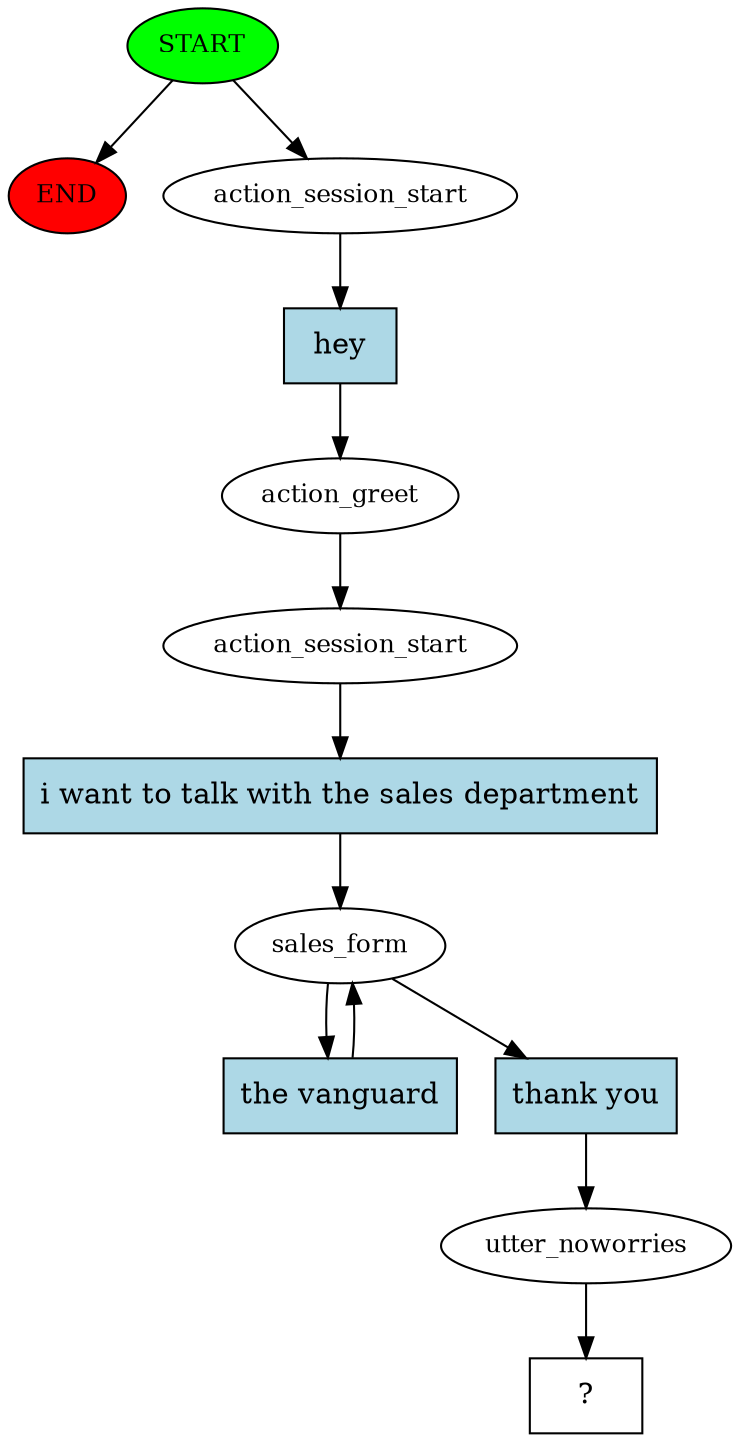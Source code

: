 digraph  {
0 [class="start active", fillcolor=green, fontsize=12, label=START, style=filled];
"-1" [class=end, fillcolor=red, fontsize=12, label=END, style=filled];
1 [class=active, fontsize=12, label=action_session_start];
2 [class=active, fontsize=12, label=action_greet];
3 [class=active, fontsize=12, label=action_session_start];
4 [class=active, fontsize=12, label=sales_form];
11 [class=active, fontsize=12, label=utter_noworries];
12 [class="intent dashed active", label="  ?  ", shape=rect];
13 [class="intent active", fillcolor=lightblue, label=hey, shape=rect, style=filled];
14 [class="intent active", fillcolor=lightblue, label="i want to talk with the sales department", shape=rect, style=filled];
15 [class="intent active", fillcolor=lightblue, label="the vanguard", shape=rect, style=filled];
16 [class="intent active", fillcolor=lightblue, label="thank you", shape=rect, style=filled];
0 -> "-1"  [class="", key=NONE, label=""];
0 -> 1  [class=active, key=NONE, label=""];
1 -> 13  [class=active, key=0];
2 -> 3  [class=active, key=NONE, label=""];
3 -> 14  [class=active, key=0];
4 -> 15  [class=active, key=0];
4 -> 16  [class=active, key=0];
11 -> 12  [class=active, key=NONE, label=""];
13 -> 2  [class=active, key=0];
14 -> 4  [class=active, key=0];
15 -> 4  [class=active, key=0];
16 -> 11  [class=active, key=0];
}
